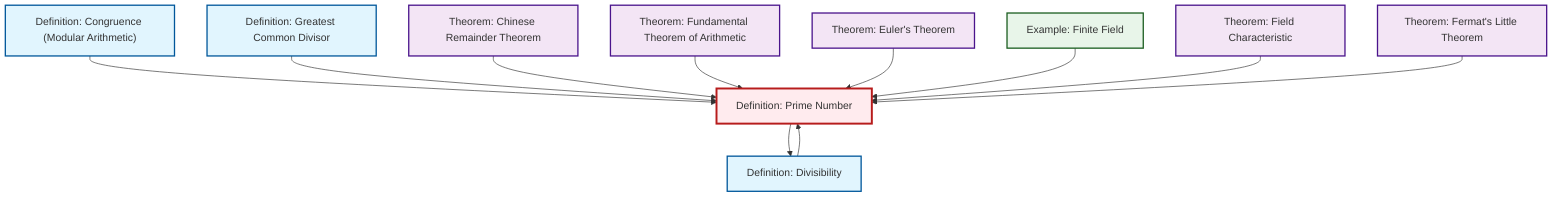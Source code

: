 graph TD
    classDef definition fill:#e1f5fe,stroke:#01579b,stroke-width:2px
    classDef theorem fill:#f3e5f5,stroke:#4a148c,stroke-width:2px
    classDef axiom fill:#fff3e0,stroke:#e65100,stroke-width:2px
    classDef example fill:#e8f5e9,stroke:#1b5e20,stroke-width:2px
    classDef current fill:#ffebee,stroke:#b71c1c,stroke-width:3px
    ex-finite-field["Example: Finite Field"]:::example
    thm-field-characteristic["Theorem: Field Characteristic"]:::theorem
    thm-fundamental-arithmetic["Theorem: Fundamental Theorem of Arithmetic"]:::theorem
    thm-euler["Theorem: Euler's Theorem"]:::theorem
    def-gcd["Definition: Greatest Common Divisor"]:::definition
    def-congruence["Definition: Congruence (Modular Arithmetic)"]:::definition
    thm-fermat-little["Theorem: Fermat's Little Theorem"]:::theorem
    thm-chinese-remainder["Theorem: Chinese Remainder Theorem"]:::theorem
    def-prime["Definition: Prime Number"]:::definition
    def-divisibility["Definition: Divisibility"]:::definition
    def-prime --> def-divisibility
    def-congruence --> def-prime
    def-gcd --> def-prime
    thm-chinese-remainder --> def-prime
    thm-fundamental-arithmetic --> def-prime
    thm-euler --> def-prime
    def-divisibility --> def-prime
    ex-finite-field --> def-prime
    thm-field-characteristic --> def-prime
    thm-fermat-little --> def-prime
    class def-prime current